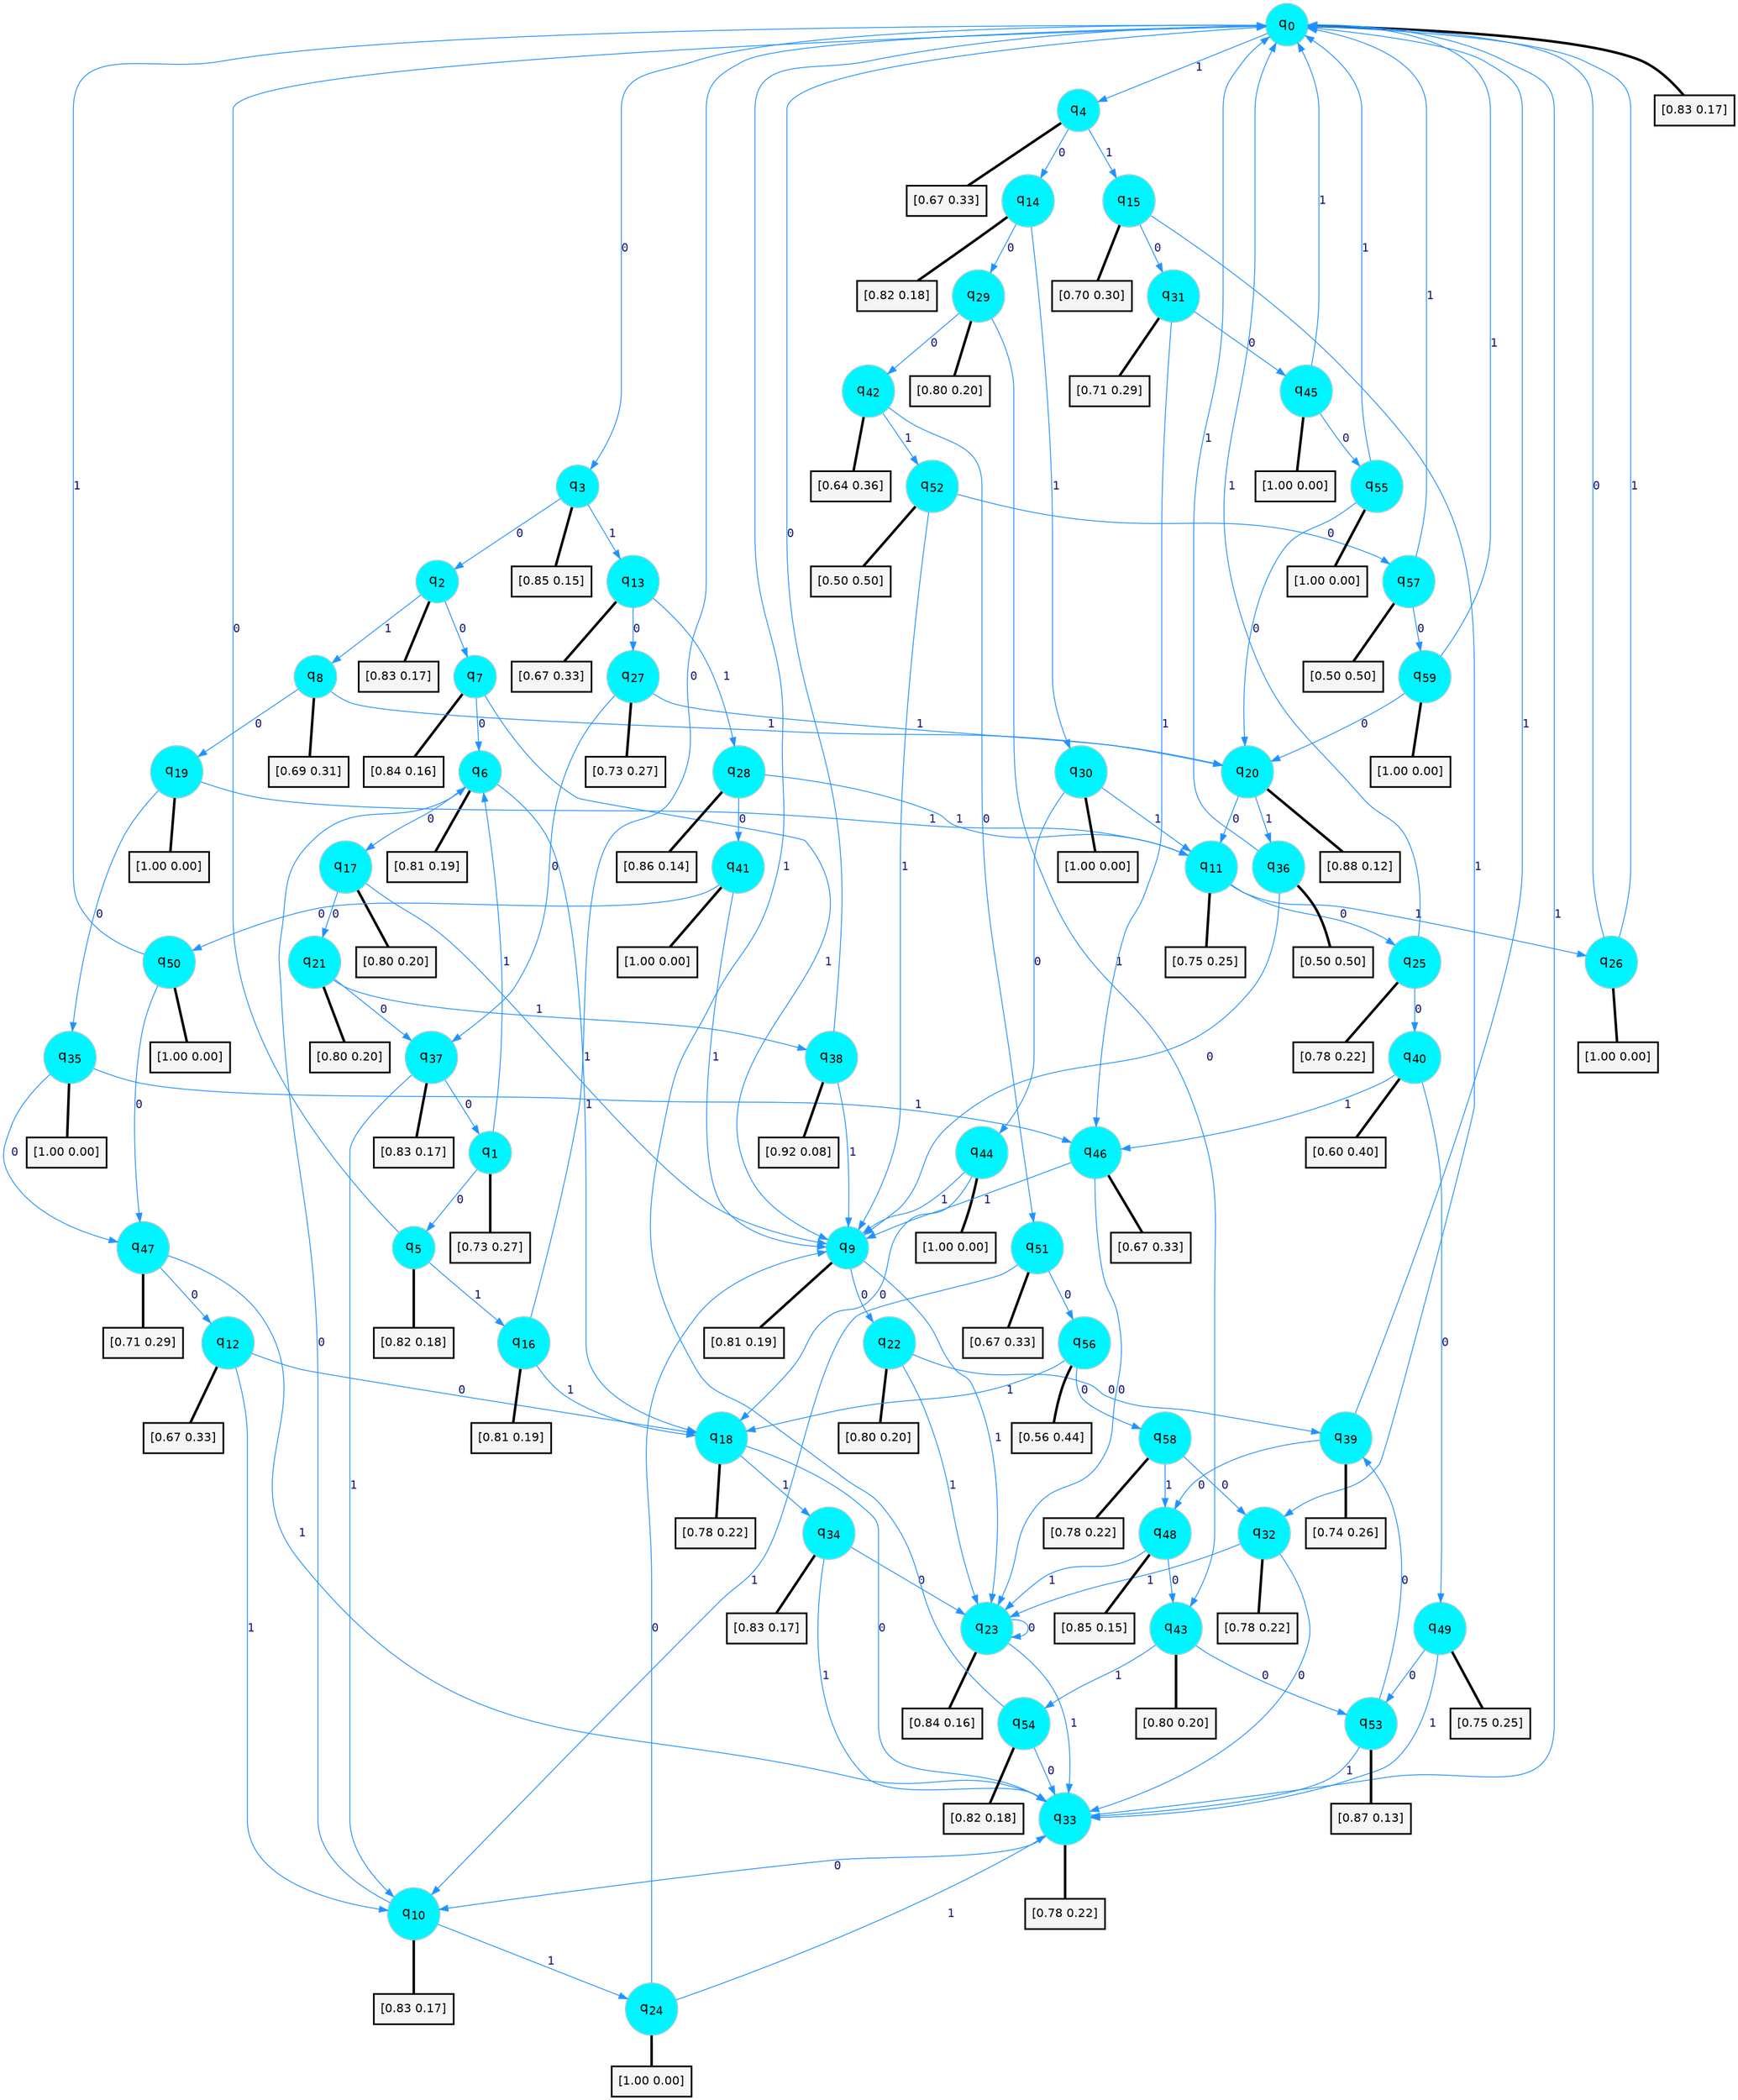 digraph G {
graph [
bgcolor=transparent, dpi=300, rankdir=TD, size="40,25"];
node [
color=gray, fillcolor=turquoise1, fontcolor=black, fontname=Helvetica, fontsize=16, fontweight=bold, shape=circle, style=filled];
edge [
arrowsize=1, color=dodgerblue1, fontcolor=midnightblue, fontname=courier, fontweight=bold, penwidth=1, style=solid, weight=20];
0[label=<q<SUB>0</SUB>>];
1[label=<q<SUB>1</SUB>>];
2[label=<q<SUB>2</SUB>>];
3[label=<q<SUB>3</SUB>>];
4[label=<q<SUB>4</SUB>>];
5[label=<q<SUB>5</SUB>>];
6[label=<q<SUB>6</SUB>>];
7[label=<q<SUB>7</SUB>>];
8[label=<q<SUB>8</SUB>>];
9[label=<q<SUB>9</SUB>>];
10[label=<q<SUB>10</SUB>>];
11[label=<q<SUB>11</SUB>>];
12[label=<q<SUB>12</SUB>>];
13[label=<q<SUB>13</SUB>>];
14[label=<q<SUB>14</SUB>>];
15[label=<q<SUB>15</SUB>>];
16[label=<q<SUB>16</SUB>>];
17[label=<q<SUB>17</SUB>>];
18[label=<q<SUB>18</SUB>>];
19[label=<q<SUB>19</SUB>>];
20[label=<q<SUB>20</SUB>>];
21[label=<q<SUB>21</SUB>>];
22[label=<q<SUB>22</SUB>>];
23[label=<q<SUB>23</SUB>>];
24[label=<q<SUB>24</SUB>>];
25[label=<q<SUB>25</SUB>>];
26[label=<q<SUB>26</SUB>>];
27[label=<q<SUB>27</SUB>>];
28[label=<q<SUB>28</SUB>>];
29[label=<q<SUB>29</SUB>>];
30[label=<q<SUB>30</SUB>>];
31[label=<q<SUB>31</SUB>>];
32[label=<q<SUB>32</SUB>>];
33[label=<q<SUB>33</SUB>>];
34[label=<q<SUB>34</SUB>>];
35[label=<q<SUB>35</SUB>>];
36[label=<q<SUB>36</SUB>>];
37[label=<q<SUB>37</SUB>>];
38[label=<q<SUB>38</SUB>>];
39[label=<q<SUB>39</SUB>>];
40[label=<q<SUB>40</SUB>>];
41[label=<q<SUB>41</SUB>>];
42[label=<q<SUB>42</SUB>>];
43[label=<q<SUB>43</SUB>>];
44[label=<q<SUB>44</SUB>>];
45[label=<q<SUB>45</SUB>>];
46[label=<q<SUB>46</SUB>>];
47[label=<q<SUB>47</SUB>>];
48[label=<q<SUB>48</SUB>>];
49[label=<q<SUB>49</SUB>>];
50[label=<q<SUB>50</SUB>>];
51[label=<q<SUB>51</SUB>>];
52[label=<q<SUB>52</SUB>>];
53[label=<q<SUB>53</SUB>>];
54[label=<q<SUB>54</SUB>>];
55[label=<q<SUB>55</SUB>>];
56[label=<q<SUB>56</SUB>>];
57[label=<q<SUB>57</SUB>>];
58[label=<q<SUB>58</SUB>>];
59[label=<q<SUB>59</SUB>>];
60[label="[0.83 0.17]", shape=box,fontcolor=black, fontname=Helvetica, fontsize=14, penwidth=2, fillcolor=whitesmoke,color=black];
61[label="[0.73 0.27]", shape=box,fontcolor=black, fontname=Helvetica, fontsize=14, penwidth=2, fillcolor=whitesmoke,color=black];
62[label="[0.83 0.17]", shape=box,fontcolor=black, fontname=Helvetica, fontsize=14, penwidth=2, fillcolor=whitesmoke,color=black];
63[label="[0.85 0.15]", shape=box,fontcolor=black, fontname=Helvetica, fontsize=14, penwidth=2, fillcolor=whitesmoke,color=black];
64[label="[0.67 0.33]", shape=box,fontcolor=black, fontname=Helvetica, fontsize=14, penwidth=2, fillcolor=whitesmoke,color=black];
65[label="[0.82 0.18]", shape=box,fontcolor=black, fontname=Helvetica, fontsize=14, penwidth=2, fillcolor=whitesmoke,color=black];
66[label="[0.81 0.19]", shape=box,fontcolor=black, fontname=Helvetica, fontsize=14, penwidth=2, fillcolor=whitesmoke,color=black];
67[label="[0.84 0.16]", shape=box,fontcolor=black, fontname=Helvetica, fontsize=14, penwidth=2, fillcolor=whitesmoke,color=black];
68[label="[0.69 0.31]", shape=box,fontcolor=black, fontname=Helvetica, fontsize=14, penwidth=2, fillcolor=whitesmoke,color=black];
69[label="[0.81 0.19]", shape=box,fontcolor=black, fontname=Helvetica, fontsize=14, penwidth=2, fillcolor=whitesmoke,color=black];
70[label="[0.83 0.17]", shape=box,fontcolor=black, fontname=Helvetica, fontsize=14, penwidth=2, fillcolor=whitesmoke,color=black];
71[label="[0.75 0.25]", shape=box,fontcolor=black, fontname=Helvetica, fontsize=14, penwidth=2, fillcolor=whitesmoke,color=black];
72[label="[0.67 0.33]", shape=box,fontcolor=black, fontname=Helvetica, fontsize=14, penwidth=2, fillcolor=whitesmoke,color=black];
73[label="[0.67 0.33]", shape=box,fontcolor=black, fontname=Helvetica, fontsize=14, penwidth=2, fillcolor=whitesmoke,color=black];
74[label="[0.82 0.18]", shape=box,fontcolor=black, fontname=Helvetica, fontsize=14, penwidth=2, fillcolor=whitesmoke,color=black];
75[label="[0.70 0.30]", shape=box,fontcolor=black, fontname=Helvetica, fontsize=14, penwidth=2, fillcolor=whitesmoke,color=black];
76[label="[0.81 0.19]", shape=box,fontcolor=black, fontname=Helvetica, fontsize=14, penwidth=2, fillcolor=whitesmoke,color=black];
77[label="[0.80 0.20]", shape=box,fontcolor=black, fontname=Helvetica, fontsize=14, penwidth=2, fillcolor=whitesmoke,color=black];
78[label="[0.78 0.22]", shape=box,fontcolor=black, fontname=Helvetica, fontsize=14, penwidth=2, fillcolor=whitesmoke,color=black];
79[label="[1.00 0.00]", shape=box,fontcolor=black, fontname=Helvetica, fontsize=14, penwidth=2, fillcolor=whitesmoke,color=black];
80[label="[0.88 0.12]", shape=box,fontcolor=black, fontname=Helvetica, fontsize=14, penwidth=2, fillcolor=whitesmoke,color=black];
81[label="[0.80 0.20]", shape=box,fontcolor=black, fontname=Helvetica, fontsize=14, penwidth=2, fillcolor=whitesmoke,color=black];
82[label="[0.80 0.20]", shape=box,fontcolor=black, fontname=Helvetica, fontsize=14, penwidth=2, fillcolor=whitesmoke,color=black];
83[label="[0.84 0.16]", shape=box,fontcolor=black, fontname=Helvetica, fontsize=14, penwidth=2, fillcolor=whitesmoke,color=black];
84[label="[1.00 0.00]", shape=box,fontcolor=black, fontname=Helvetica, fontsize=14, penwidth=2, fillcolor=whitesmoke,color=black];
85[label="[0.78 0.22]", shape=box,fontcolor=black, fontname=Helvetica, fontsize=14, penwidth=2, fillcolor=whitesmoke,color=black];
86[label="[1.00 0.00]", shape=box,fontcolor=black, fontname=Helvetica, fontsize=14, penwidth=2, fillcolor=whitesmoke,color=black];
87[label="[0.73 0.27]", shape=box,fontcolor=black, fontname=Helvetica, fontsize=14, penwidth=2, fillcolor=whitesmoke,color=black];
88[label="[0.86 0.14]", shape=box,fontcolor=black, fontname=Helvetica, fontsize=14, penwidth=2, fillcolor=whitesmoke,color=black];
89[label="[0.80 0.20]", shape=box,fontcolor=black, fontname=Helvetica, fontsize=14, penwidth=2, fillcolor=whitesmoke,color=black];
90[label="[1.00 0.00]", shape=box,fontcolor=black, fontname=Helvetica, fontsize=14, penwidth=2, fillcolor=whitesmoke,color=black];
91[label="[0.71 0.29]", shape=box,fontcolor=black, fontname=Helvetica, fontsize=14, penwidth=2, fillcolor=whitesmoke,color=black];
92[label="[0.78 0.22]", shape=box,fontcolor=black, fontname=Helvetica, fontsize=14, penwidth=2, fillcolor=whitesmoke,color=black];
93[label="[0.78 0.22]", shape=box,fontcolor=black, fontname=Helvetica, fontsize=14, penwidth=2, fillcolor=whitesmoke,color=black];
94[label="[0.83 0.17]", shape=box,fontcolor=black, fontname=Helvetica, fontsize=14, penwidth=2, fillcolor=whitesmoke,color=black];
95[label="[1.00 0.00]", shape=box,fontcolor=black, fontname=Helvetica, fontsize=14, penwidth=2, fillcolor=whitesmoke,color=black];
96[label="[0.50 0.50]", shape=box,fontcolor=black, fontname=Helvetica, fontsize=14, penwidth=2, fillcolor=whitesmoke,color=black];
97[label="[0.83 0.17]", shape=box,fontcolor=black, fontname=Helvetica, fontsize=14, penwidth=2, fillcolor=whitesmoke,color=black];
98[label="[0.92 0.08]", shape=box,fontcolor=black, fontname=Helvetica, fontsize=14, penwidth=2, fillcolor=whitesmoke,color=black];
99[label="[0.74 0.26]", shape=box,fontcolor=black, fontname=Helvetica, fontsize=14, penwidth=2, fillcolor=whitesmoke,color=black];
100[label="[0.60 0.40]", shape=box,fontcolor=black, fontname=Helvetica, fontsize=14, penwidth=2, fillcolor=whitesmoke,color=black];
101[label="[1.00 0.00]", shape=box,fontcolor=black, fontname=Helvetica, fontsize=14, penwidth=2, fillcolor=whitesmoke,color=black];
102[label="[0.64 0.36]", shape=box,fontcolor=black, fontname=Helvetica, fontsize=14, penwidth=2, fillcolor=whitesmoke,color=black];
103[label="[0.80 0.20]", shape=box,fontcolor=black, fontname=Helvetica, fontsize=14, penwidth=2, fillcolor=whitesmoke,color=black];
104[label="[1.00 0.00]", shape=box,fontcolor=black, fontname=Helvetica, fontsize=14, penwidth=2, fillcolor=whitesmoke,color=black];
105[label="[1.00 0.00]", shape=box,fontcolor=black, fontname=Helvetica, fontsize=14, penwidth=2, fillcolor=whitesmoke,color=black];
106[label="[0.67 0.33]", shape=box,fontcolor=black, fontname=Helvetica, fontsize=14, penwidth=2, fillcolor=whitesmoke,color=black];
107[label="[0.71 0.29]", shape=box,fontcolor=black, fontname=Helvetica, fontsize=14, penwidth=2, fillcolor=whitesmoke,color=black];
108[label="[0.85 0.15]", shape=box,fontcolor=black, fontname=Helvetica, fontsize=14, penwidth=2, fillcolor=whitesmoke,color=black];
109[label="[0.75 0.25]", shape=box,fontcolor=black, fontname=Helvetica, fontsize=14, penwidth=2, fillcolor=whitesmoke,color=black];
110[label="[1.00 0.00]", shape=box,fontcolor=black, fontname=Helvetica, fontsize=14, penwidth=2, fillcolor=whitesmoke,color=black];
111[label="[0.67 0.33]", shape=box,fontcolor=black, fontname=Helvetica, fontsize=14, penwidth=2, fillcolor=whitesmoke,color=black];
112[label="[0.50 0.50]", shape=box,fontcolor=black, fontname=Helvetica, fontsize=14, penwidth=2, fillcolor=whitesmoke,color=black];
113[label="[0.87 0.13]", shape=box,fontcolor=black, fontname=Helvetica, fontsize=14, penwidth=2, fillcolor=whitesmoke,color=black];
114[label="[0.82 0.18]", shape=box,fontcolor=black, fontname=Helvetica, fontsize=14, penwidth=2, fillcolor=whitesmoke,color=black];
115[label="[1.00 0.00]", shape=box,fontcolor=black, fontname=Helvetica, fontsize=14, penwidth=2, fillcolor=whitesmoke,color=black];
116[label="[0.56 0.44]", shape=box,fontcolor=black, fontname=Helvetica, fontsize=14, penwidth=2, fillcolor=whitesmoke,color=black];
117[label="[0.50 0.50]", shape=box,fontcolor=black, fontname=Helvetica, fontsize=14, penwidth=2, fillcolor=whitesmoke,color=black];
118[label="[0.78 0.22]", shape=box,fontcolor=black, fontname=Helvetica, fontsize=14, penwidth=2, fillcolor=whitesmoke,color=black];
119[label="[1.00 0.00]", shape=box,fontcolor=black, fontname=Helvetica, fontsize=14, penwidth=2, fillcolor=whitesmoke,color=black];
0->3 [label=0];
0->4 [label=1];
0->60 [arrowhead=none, penwidth=3,color=black];
1->5 [label=0];
1->6 [label=1];
1->61 [arrowhead=none, penwidth=3,color=black];
2->7 [label=0];
2->8 [label=1];
2->62 [arrowhead=none, penwidth=3,color=black];
3->2 [label=0];
3->13 [label=1];
3->63 [arrowhead=none, penwidth=3,color=black];
4->14 [label=0];
4->15 [label=1];
4->64 [arrowhead=none, penwidth=3,color=black];
5->0 [label=0];
5->16 [label=1];
5->65 [arrowhead=none, penwidth=3,color=black];
6->17 [label=0];
6->18 [label=1];
6->66 [arrowhead=none, penwidth=3,color=black];
7->6 [label=0];
7->9 [label=1];
7->67 [arrowhead=none, penwidth=3,color=black];
8->19 [label=0];
8->20 [label=1];
8->68 [arrowhead=none, penwidth=3,color=black];
9->22 [label=0];
9->23 [label=1];
9->69 [arrowhead=none, penwidth=3,color=black];
10->6 [label=0];
10->24 [label=1];
10->70 [arrowhead=none, penwidth=3,color=black];
11->25 [label=0];
11->26 [label=1];
11->71 [arrowhead=none, penwidth=3,color=black];
12->18 [label=0];
12->10 [label=1];
12->72 [arrowhead=none, penwidth=3,color=black];
13->27 [label=0];
13->28 [label=1];
13->73 [arrowhead=none, penwidth=3,color=black];
14->29 [label=0];
14->30 [label=1];
14->74 [arrowhead=none, penwidth=3,color=black];
15->31 [label=0];
15->32 [label=1];
15->75 [arrowhead=none, penwidth=3,color=black];
16->0 [label=0];
16->18 [label=1];
16->76 [arrowhead=none, penwidth=3,color=black];
17->21 [label=0];
17->9 [label=1];
17->77 [arrowhead=none, penwidth=3,color=black];
18->33 [label=0];
18->34 [label=1];
18->78 [arrowhead=none, penwidth=3,color=black];
19->35 [label=0];
19->11 [label=1];
19->79 [arrowhead=none, penwidth=3,color=black];
20->11 [label=0];
20->36 [label=1];
20->80 [arrowhead=none, penwidth=3,color=black];
21->37 [label=0];
21->38 [label=1];
21->81 [arrowhead=none, penwidth=3,color=black];
22->39 [label=0];
22->23 [label=1];
22->82 [arrowhead=none, penwidth=3,color=black];
23->23 [label=0];
23->33 [label=1];
23->83 [arrowhead=none, penwidth=3,color=black];
24->9 [label=0];
24->33 [label=1];
24->84 [arrowhead=none, penwidth=3,color=black];
25->40 [label=0];
25->0 [label=1];
25->85 [arrowhead=none, penwidth=3,color=black];
26->0 [label=0];
26->0 [label=1];
26->86 [arrowhead=none, penwidth=3,color=black];
27->37 [label=0];
27->20 [label=1];
27->87 [arrowhead=none, penwidth=3,color=black];
28->41 [label=0];
28->11 [label=1];
28->88 [arrowhead=none, penwidth=3,color=black];
29->42 [label=0];
29->43 [label=1];
29->89 [arrowhead=none, penwidth=3,color=black];
30->44 [label=0];
30->11 [label=1];
30->90 [arrowhead=none, penwidth=3,color=black];
31->45 [label=0];
31->46 [label=1];
31->91 [arrowhead=none, penwidth=3,color=black];
32->33 [label=0];
32->23 [label=1];
32->92 [arrowhead=none, penwidth=3,color=black];
33->10 [label=0];
33->0 [label=1];
33->93 [arrowhead=none, penwidth=3,color=black];
34->23 [label=0];
34->33 [label=1];
34->94 [arrowhead=none, penwidth=3,color=black];
35->47 [label=0];
35->46 [label=1];
35->95 [arrowhead=none, penwidth=3,color=black];
36->9 [label=0];
36->0 [label=1];
36->96 [arrowhead=none, penwidth=3,color=black];
37->1 [label=0];
37->10 [label=1];
37->97 [arrowhead=none, penwidth=3,color=black];
38->0 [label=0];
38->9 [label=1];
38->98 [arrowhead=none, penwidth=3,color=black];
39->48 [label=0];
39->0 [label=1];
39->99 [arrowhead=none, penwidth=3,color=black];
40->49 [label=0];
40->46 [label=1];
40->100 [arrowhead=none, penwidth=3,color=black];
41->50 [label=0];
41->9 [label=1];
41->101 [arrowhead=none, penwidth=3,color=black];
42->51 [label=0];
42->52 [label=1];
42->102 [arrowhead=none, penwidth=3,color=black];
43->53 [label=0];
43->54 [label=1];
43->103 [arrowhead=none, penwidth=3,color=black];
44->18 [label=0];
44->9 [label=1];
44->104 [arrowhead=none, penwidth=3,color=black];
45->55 [label=0];
45->0 [label=1];
45->105 [arrowhead=none, penwidth=3,color=black];
46->23 [label=0];
46->9 [label=1];
46->106 [arrowhead=none, penwidth=3,color=black];
47->12 [label=0];
47->33 [label=1];
47->107 [arrowhead=none, penwidth=3,color=black];
48->43 [label=0];
48->23 [label=1];
48->108 [arrowhead=none, penwidth=3,color=black];
49->53 [label=0];
49->33 [label=1];
49->109 [arrowhead=none, penwidth=3,color=black];
50->47 [label=0];
50->0 [label=1];
50->110 [arrowhead=none, penwidth=3,color=black];
51->56 [label=0];
51->10 [label=1];
51->111 [arrowhead=none, penwidth=3,color=black];
52->57 [label=0];
52->9 [label=1];
52->112 [arrowhead=none, penwidth=3,color=black];
53->39 [label=0];
53->33 [label=1];
53->113 [arrowhead=none, penwidth=3,color=black];
54->33 [label=0];
54->0 [label=1];
54->114 [arrowhead=none, penwidth=3,color=black];
55->20 [label=0];
55->0 [label=1];
55->115 [arrowhead=none, penwidth=3,color=black];
56->58 [label=0];
56->18 [label=1];
56->116 [arrowhead=none, penwidth=3,color=black];
57->59 [label=0];
57->0 [label=1];
57->117 [arrowhead=none, penwidth=3,color=black];
58->32 [label=0];
58->48 [label=1];
58->118 [arrowhead=none, penwidth=3,color=black];
59->20 [label=0];
59->0 [label=1];
59->119 [arrowhead=none, penwidth=3,color=black];
}
